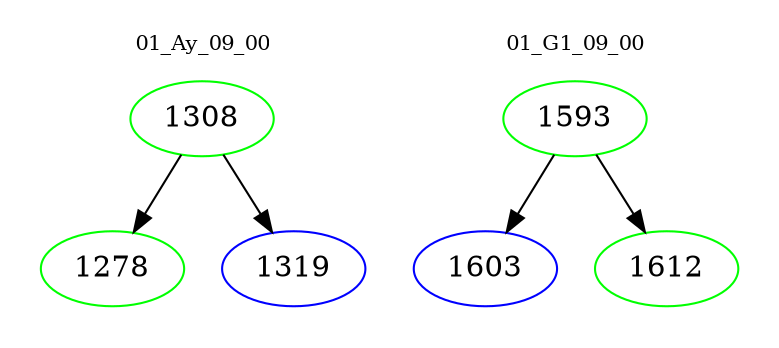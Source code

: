 digraph{
subgraph cluster_0 {
color = white
label = "01_Ay_09_00";
fontsize=10;
T0_1308 [label="1308", color="green"]
T0_1308 -> T0_1278 [color="black"]
T0_1278 [label="1278", color="green"]
T0_1308 -> T0_1319 [color="black"]
T0_1319 [label="1319", color="blue"]
}
subgraph cluster_1 {
color = white
label = "01_G1_09_00";
fontsize=10;
T1_1593 [label="1593", color="green"]
T1_1593 -> T1_1603 [color="black"]
T1_1603 [label="1603", color="blue"]
T1_1593 -> T1_1612 [color="black"]
T1_1612 [label="1612", color="green"]
}
}
